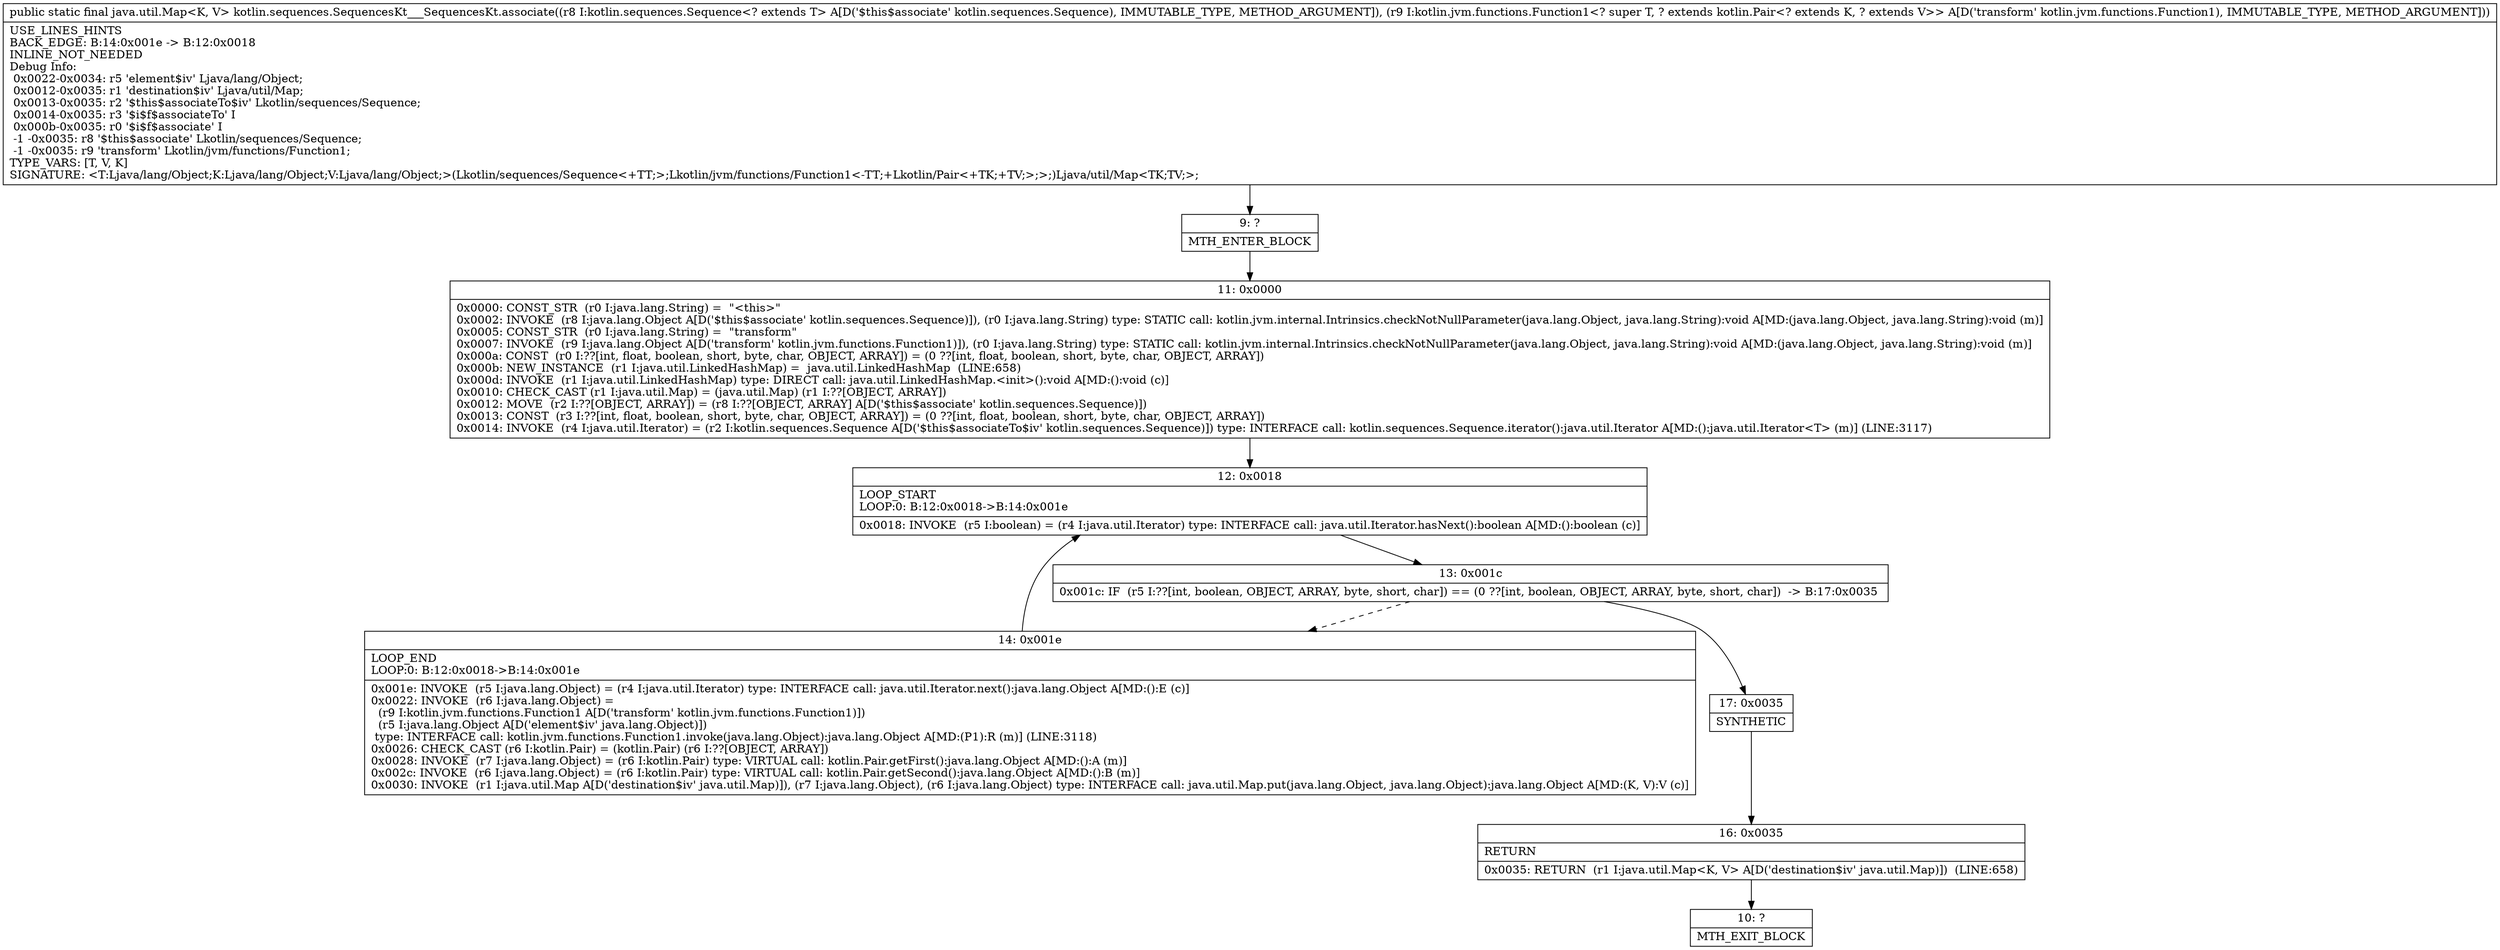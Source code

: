 digraph "CFG forkotlin.sequences.SequencesKt___SequencesKt.associate(Lkotlin\/sequences\/Sequence;Lkotlin\/jvm\/functions\/Function1;)Ljava\/util\/Map;" {
Node_9 [shape=record,label="{9\:\ ?|MTH_ENTER_BLOCK\l}"];
Node_11 [shape=record,label="{11\:\ 0x0000|0x0000: CONST_STR  (r0 I:java.lang.String) =  \"\<this\>\" \l0x0002: INVOKE  (r8 I:java.lang.Object A[D('$this$associate' kotlin.sequences.Sequence)]), (r0 I:java.lang.String) type: STATIC call: kotlin.jvm.internal.Intrinsics.checkNotNullParameter(java.lang.Object, java.lang.String):void A[MD:(java.lang.Object, java.lang.String):void (m)]\l0x0005: CONST_STR  (r0 I:java.lang.String) =  \"transform\" \l0x0007: INVOKE  (r9 I:java.lang.Object A[D('transform' kotlin.jvm.functions.Function1)]), (r0 I:java.lang.String) type: STATIC call: kotlin.jvm.internal.Intrinsics.checkNotNullParameter(java.lang.Object, java.lang.String):void A[MD:(java.lang.Object, java.lang.String):void (m)]\l0x000a: CONST  (r0 I:??[int, float, boolean, short, byte, char, OBJECT, ARRAY]) = (0 ??[int, float, boolean, short, byte, char, OBJECT, ARRAY]) \l0x000b: NEW_INSTANCE  (r1 I:java.util.LinkedHashMap) =  java.util.LinkedHashMap  (LINE:658)\l0x000d: INVOKE  (r1 I:java.util.LinkedHashMap) type: DIRECT call: java.util.LinkedHashMap.\<init\>():void A[MD:():void (c)]\l0x0010: CHECK_CAST (r1 I:java.util.Map) = (java.util.Map) (r1 I:??[OBJECT, ARRAY]) \l0x0012: MOVE  (r2 I:??[OBJECT, ARRAY]) = (r8 I:??[OBJECT, ARRAY] A[D('$this$associate' kotlin.sequences.Sequence)]) \l0x0013: CONST  (r3 I:??[int, float, boolean, short, byte, char, OBJECT, ARRAY]) = (0 ??[int, float, boolean, short, byte, char, OBJECT, ARRAY]) \l0x0014: INVOKE  (r4 I:java.util.Iterator) = (r2 I:kotlin.sequences.Sequence A[D('$this$associateTo$iv' kotlin.sequences.Sequence)]) type: INTERFACE call: kotlin.sequences.Sequence.iterator():java.util.Iterator A[MD:():java.util.Iterator\<T\> (m)] (LINE:3117)\l}"];
Node_12 [shape=record,label="{12\:\ 0x0018|LOOP_START\lLOOP:0: B:12:0x0018\-\>B:14:0x001e\l|0x0018: INVOKE  (r5 I:boolean) = (r4 I:java.util.Iterator) type: INTERFACE call: java.util.Iterator.hasNext():boolean A[MD:():boolean (c)]\l}"];
Node_13 [shape=record,label="{13\:\ 0x001c|0x001c: IF  (r5 I:??[int, boolean, OBJECT, ARRAY, byte, short, char]) == (0 ??[int, boolean, OBJECT, ARRAY, byte, short, char])  \-\> B:17:0x0035 \l}"];
Node_14 [shape=record,label="{14\:\ 0x001e|LOOP_END\lLOOP:0: B:12:0x0018\-\>B:14:0x001e\l|0x001e: INVOKE  (r5 I:java.lang.Object) = (r4 I:java.util.Iterator) type: INTERFACE call: java.util.Iterator.next():java.lang.Object A[MD:():E (c)]\l0x0022: INVOKE  (r6 I:java.lang.Object) = \l  (r9 I:kotlin.jvm.functions.Function1 A[D('transform' kotlin.jvm.functions.Function1)])\l  (r5 I:java.lang.Object A[D('element$iv' java.lang.Object)])\l type: INTERFACE call: kotlin.jvm.functions.Function1.invoke(java.lang.Object):java.lang.Object A[MD:(P1):R (m)] (LINE:3118)\l0x0026: CHECK_CAST (r6 I:kotlin.Pair) = (kotlin.Pair) (r6 I:??[OBJECT, ARRAY]) \l0x0028: INVOKE  (r7 I:java.lang.Object) = (r6 I:kotlin.Pair) type: VIRTUAL call: kotlin.Pair.getFirst():java.lang.Object A[MD:():A (m)]\l0x002c: INVOKE  (r6 I:java.lang.Object) = (r6 I:kotlin.Pair) type: VIRTUAL call: kotlin.Pair.getSecond():java.lang.Object A[MD:():B (m)]\l0x0030: INVOKE  (r1 I:java.util.Map A[D('destination$iv' java.util.Map)]), (r7 I:java.lang.Object), (r6 I:java.lang.Object) type: INTERFACE call: java.util.Map.put(java.lang.Object, java.lang.Object):java.lang.Object A[MD:(K, V):V (c)]\l}"];
Node_17 [shape=record,label="{17\:\ 0x0035|SYNTHETIC\l}"];
Node_16 [shape=record,label="{16\:\ 0x0035|RETURN\l|0x0035: RETURN  (r1 I:java.util.Map\<K, V\> A[D('destination$iv' java.util.Map)])  (LINE:658)\l}"];
Node_10 [shape=record,label="{10\:\ ?|MTH_EXIT_BLOCK\l}"];
MethodNode[shape=record,label="{public static final java.util.Map\<K, V\> kotlin.sequences.SequencesKt___SequencesKt.associate((r8 I:kotlin.sequences.Sequence\<? extends T\> A[D('$this$associate' kotlin.sequences.Sequence), IMMUTABLE_TYPE, METHOD_ARGUMENT]), (r9 I:kotlin.jvm.functions.Function1\<? super T, ? extends kotlin.Pair\<? extends K, ? extends V\>\> A[D('transform' kotlin.jvm.functions.Function1), IMMUTABLE_TYPE, METHOD_ARGUMENT]))  | USE_LINES_HINTS\lBACK_EDGE: B:14:0x001e \-\> B:12:0x0018\lINLINE_NOT_NEEDED\lDebug Info:\l  0x0022\-0x0034: r5 'element$iv' Ljava\/lang\/Object;\l  0x0012\-0x0035: r1 'destination$iv' Ljava\/util\/Map;\l  0x0013\-0x0035: r2 '$this$associateTo$iv' Lkotlin\/sequences\/Sequence;\l  0x0014\-0x0035: r3 '$i$f$associateTo' I\l  0x000b\-0x0035: r0 '$i$f$associate' I\l  \-1 \-0x0035: r8 '$this$associate' Lkotlin\/sequences\/Sequence;\l  \-1 \-0x0035: r9 'transform' Lkotlin\/jvm\/functions\/Function1;\lTYPE_VARS: [T, V, K]\lSIGNATURE: \<T:Ljava\/lang\/Object;K:Ljava\/lang\/Object;V:Ljava\/lang\/Object;\>(Lkotlin\/sequences\/Sequence\<+TT;\>;Lkotlin\/jvm\/functions\/Function1\<\-TT;+Lkotlin\/Pair\<+TK;+TV;\>;\>;)Ljava\/util\/Map\<TK;TV;\>;\l}"];
MethodNode -> Node_9;Node_9 -> Node_11;
Node_11 -> Node_12;
Node_12 -> Node_13;
Node_13 -> Node_14[style=dashed];
Node_13 -> Node_17;
Node_14 -> Node_12;
Node_17 -> Node_16;
Node_16 -> Node_10;
}

